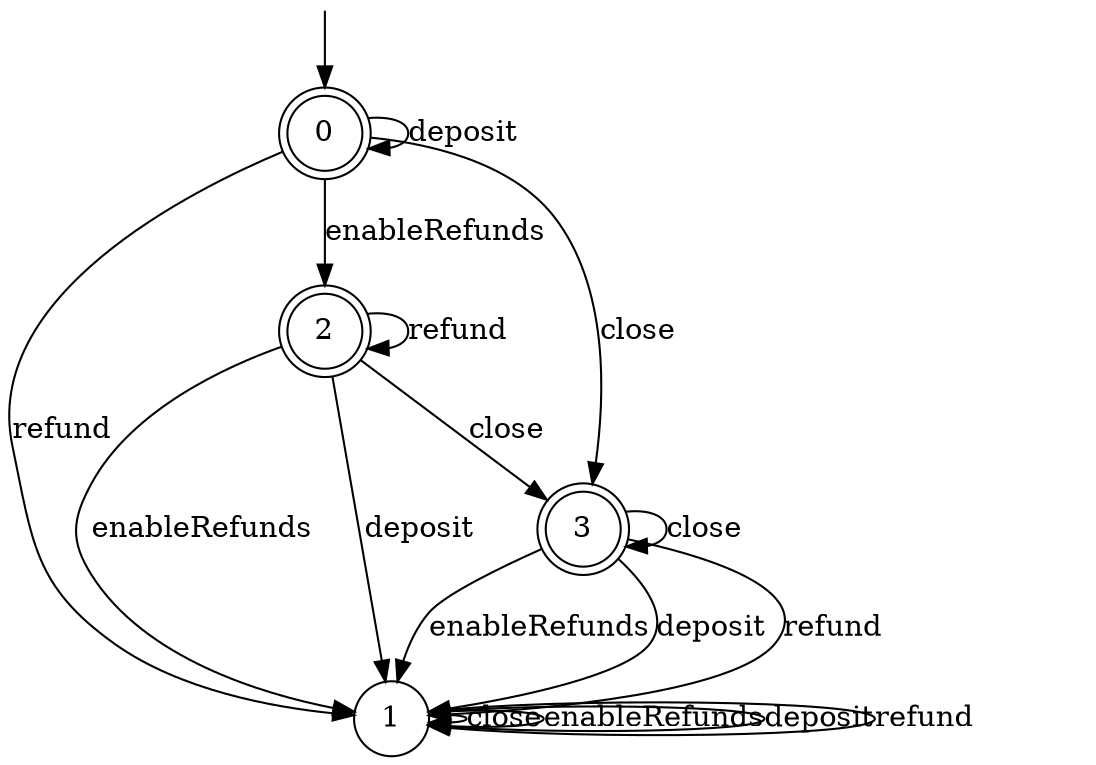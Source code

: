 digraph g {

	s0 [shape="doublecircle" label="0"];
	s1 [shape="circle" label="1"];
	s2 [shape="doublecircle" label="2"];
	s3 [shape="doublecircle" label="3"];
	s0 -> s3 [label="close"];
	s0 -> s2 [label="enableRefunds"];
	s0 -> s0 [label="deposit"];
	s0 -> s1 [label="refund"];
	s1 -> s1 [label="close"];
	s1 -> s1 [label="enableRefunds"];
	s1 -> s1 [label="deposit"];
	s1 -> s1 [label="refund"];
	s2 -> s3 [label="close"];
	s2 -> s1 [label="enableRefunds"];
	s2 -> s1 [label="deposit"];
	s2 -> s2 [label="refund"];
	s3 -> s3 [label="close"];
	s3 -> s1 [label="enableRefunds"];
	s3 -> s1 [label="deposit"];
	s3 -> s1 [label="refund"];

__start0 [label="" shape="none" width="0" height="0"];
__start0 -> s0;

}
